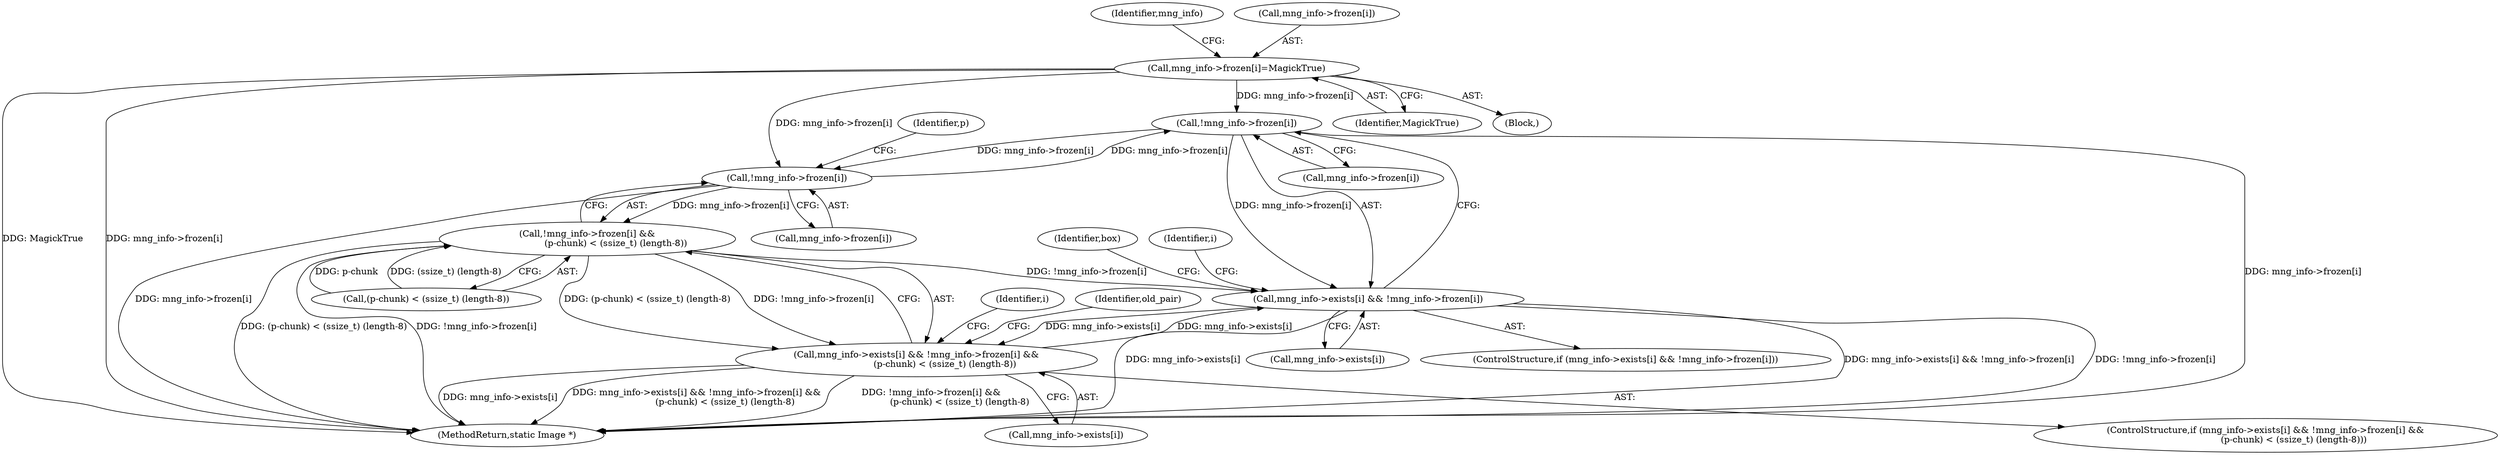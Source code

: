 digraph "0_ImageMagick_22e0310345499ffe906c604428f2a3a668942b05@array" {
"1002641" [label="(Call,!mng_info->frozen[i])"];
"1002714" [label="(Call,mng_info->frozen[i]=MagickTrue)"];
"1002903" [label="(Call,!mng_info->frozen[i])"];
"1002641" [label="(Call,!mng_info->frozen[i])"];
"1002635" [label="(Call,mng_info->exists[i] && !mng_info->frozen[i])"];
"1002896" [label="(Call,mng_info->exists[i] && !mng_info->frozen[i] &&\n                    (p-chunk) < (ssize_t) (length-8))"];
"1002902" [label="(Call,!mng_info->frozen[i] &&\n                    (p-chunk) < (ssize_t) (length-8))"];
"1002904" [label="(Call,mng_info->frozen[i])"];
"1002636" [label="(Call,mng_info->exists[i])"];
"1002725" [label="(Identifier,mng_info)"];
"1002642" [label="(Call,mng_info->frozen[i])"];
"1002714" [label="(Call,mng_info->frozen[i]=MagickTrue)"];
"1002715" [label="(Call,mng_info->frozen[i])"];
"1002911" [label="(Identifier,p)"];
"1002909" [label="(Call,(p-chunk) < (ssize_t) (length-8))"];
"1007383" [label="(MethodReturn,static Image *)"];
"1002895" [label="(ControlStructure,if (mng_info->exists[i] && !mng_info->frozen[i] &&\n                    (p-chunk) < (ssize_t) (length-8)))"];
"1002902" [label="(Call,!mng_info->frozen[i] &&\n                    (p-chunk) < (ssize_t) (length-8))"];
"1002897" [label="(Call,mng_info->exists[i])"];
"1002720" [label="(Identifier,MagickTrue)"];
"1002634" [label="(ControlStructure,if (mng_info->exists[i] && !mng_info->frozen[i]))"];
"1002650" [label="(Identifier,box)"];
"1002884" [label="(Identifier,i)"];
"1002896" [label="(Call,mng_info->exists[i] && !mng_info->frozen[i] &&\n                    (p-chunk) < (ssize_t) (length-8))"];
"1002713" [label="(Block,)"];
"1002903" [label="(Call,!mng_info->frozen[i])"];
"1002623" [label="(Identifier,i)"];
"1002923" [label="(Identifier,old_pair)"];
"1002641" [label="(Call,!mng_info->frozen[i])"];
"1002635" [label="(Call,mng_info->exists[i] && !mng_info->frozen[i])"];
"1002641" -> "1002635"  [label="AST: "];
"1002641" -> "1002642"  [label="CFG: "];
"1002642" -> "1002641"  [label="AST: "];
"1002635" -> "1002641"  [label="CFG: "];
"1002641" -> "1007383"  [label="DDG: mng_info->frozen[i]"];
"1002641" -> "1002635"  [label="DDG: mng_info->frozen[i]"];
"1002714" -> "1002641"  [label="DDG: mng_info->frozen[i]"];
"1002903" -> "1002641"  [label="DDG: mng_info->frozen[i]"];
"1002641" -> "1002903"  [label="DDG: mng_info->frozen[i]"];
"1002714" -> "1002713"  [label="AST: "];
"1002714" -> "1002720"  [label="CFG: "];
"1002715" -> "1002714"  [label="AST: "];
"1002720" -> "1002714"  [label="AST: "];
"1002725" -> "1002714"  [label="CFG: "];
"1002714" -> "1007383"  [label="DDG: MagickTrue"];
"1002714" -> "1007383"  [label="DDG: mng_info->frozen[i]"];
"1002714" -> "1002903"  [label="DDG: mng_info->frozen[i]"];
"1002903" -> "1002902"  [label="AST: "];
"1002903" -> "1002904"  [label="CFG: "];
"1002904" -> "1002903"  [label="AST: "];
"1002911" -> "1002903"  [label="CFG: "];
"1002902" -> "1002903"  [label="CFG: "];
"1002903" -> "1007383"  [label="DDG: mng_info->frozen[i]"];
"1002903" -> "1002902"  [label="DDG: mng_info->frozen[i]"];
"1002635" -> "1002634"  [label="AST: "];
"1002635" -> "1002636"  [label="CFG: "];
"1002636" -> "1002635"  [label="AST: "];
"1002650" -> "1002635"  [label="CFG: "];
"1002623" -> "1002635"  [label="CFG: "];
"1002635" -> "1007383"  [label="DDG: mng_info->exists[i]"];
"1002635" -> "1007383"  [label="DDG: mng_info->exists[i] && !mng_info->frozen[i]"];
"1002635" -> "1007383"  [label="DDG: !mng_info->frozen[i]"];
"1002896" -> "1002635"  [label="DDG: mng_info->exists[i]"];
"1002902" -> "1002635"  [label="DDG: !mng_info->frozen[i]"];
"1002635" -> "1002896"  [label="DDG: mng_info->exists[i]"];
"1002896" -> "1002895"  [label="AST: "];
"1002896" -> "1002897"  [label="CFG: "];
"1002896" -> "1002902"  [label="CFG: "];
"1002897" -> "1002896"  [label="AST: "];
"1002902" -> "1002896"  [label="AST: "];
"1002923" -> "1002896"  [label="CFG: "];
"1002884" -> "1002896"  [label="CFG: "];
"1002896" -> "1007383"  [label="DDG: mng_info->exists[i]"];
"1002896" -> "1007383"  [label="DDG: mng_info->exists[i] && !mng_info->frozen[i] &&\n                    (p-chunk) < (ssize_t) (length-8)"];
"1002896" -> "1007383"  [label="DDG: !mng_info->frozen[i] &&\n                    (p-chunk) < (ssize_t) (length-8)"];
"1002902" -> "1002896"  [label="DDG: !mng_info->frozen[i]"];
"1002902" -> "1002896"  [label="DDG: (p-chunk) < (ssize_t) (length-8)"];
"1002902" -> "1002909"  [label="CFG: "];
"1002909" -> "1002902"  [label="AST: "];
"1002902" -> "1007383"  [label="DDG: (p-chunk) < (ssize_t) (length-8)"];
"1002902" -> "1007383"  [label="DDG: !mng_info->frozen[i]"];
"1002909" -> "1002902"  [label="DDG: p-chunk"];
"1002909" -> "1002902"  [label="DDG: (ssize_t) (length-8)"];
}

